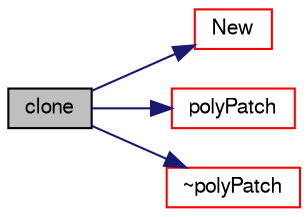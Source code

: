 digraph "clone"
{
  bgcolor="transparent";
  edge [fontname="FreeSans",fontsize="10",labelfontname="FreeSans",labelfontsize="10"];
  node [fontname="FreeSans",fontsize="10",shape=record];
  rankdir="LR";
  Node278 [label="clone",height=0.2,width=0.4,color="black", fillcolor="grey75", style="filled", fontcolor="black"];
  Node278 -> Node279 [color="midnightblue",fontsize="10",style="solid",fontname="FreeSans"];
  Node279 [label="New",height=0.2,width=0.4,color="red",URL="$a27478.html#a1741756fc2a2b6260b8086d1c4f57291",tooltip="Return a pointer to a new patch created on freestore from. "];
  Node278 -> Node329 [color="midnightblue",fontsize="10",style="solid",fontname="FreeSans"];
  Node329 [label="polyPatch",height=0.2,width=0.4,color="red",URL="$a27478.html#aaf78d4262a50cf7e71f170b6594e0c7a",tooltip="Construct from components. "];
  Node278 -> Node331 [color="midnightblue",fontsize="10",style="solid",fontname="FreeSans"];
  Node331 [label="~polyPatch",height=0.2,width=0.4,color="red",URL="$a27478.html#a87e768e09a0eb5a7a5e5bfded11c88c7",tooltip="Destructor. "];
}
